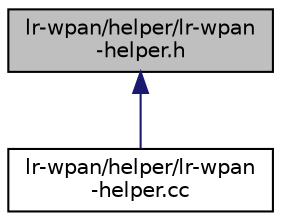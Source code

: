digraph "lr-wpan/helper/lr-wpan-helper.h"
{
  edge [fontname="Helvetica",fontsize="10",labelfontname="Helvetica",labelfontsize="10"];
  node [fontname="Helvetica",fontsize="10",shape=record];
  Node1 [label="lr-wpan/helper/lr-wpan\l-helper.h",height=0.2,width=0.4,color="black", fillcolor="grey75", style="filled", fontcolor="black"];
  Node1 -> Node2 [dir="back",color="midnightblue",fontsize="10",style="solid"];
  Node2 [label="lr-wpan/helper/lr-wpan\l-helper.cc",height=0.2,width=0.4,color="black", fillcolor="white", style="filled",URL="$db/d60/lr-wpan-helper_8cc.html"];
}
